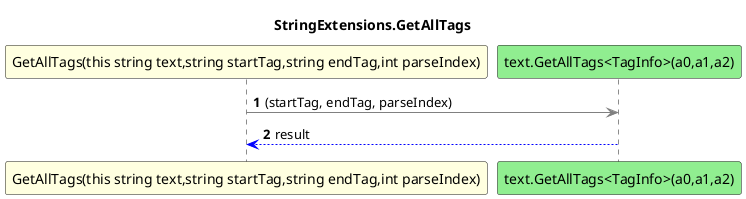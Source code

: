 @startuml StringExtensions.GetAllTags
title StringExtensions.GetAllTags
participant "GetAllTags(this string text,string startTag,string endTag,int parseIndex)" as GetAllTags_p0_p1_p2_p3 #LightYellow
participant "text.GetAllTags<TagInfo>(a0,a1,a2)" as text_GetAllTags_TagInfo_a0_a1_a2 #LightGreen
autonumber
GetAllTags_p0_p1_p2_p3 -[#grey]> text_GetAllTags_TagInfo_a0_a1_a2 : (startTag, endTag, parseIndex)
text_GetAllTags_TagInfo_a0_a1_a2 -[#blue]-> GetAllTags_p0_p1_p2_p3 : result
@enduml

